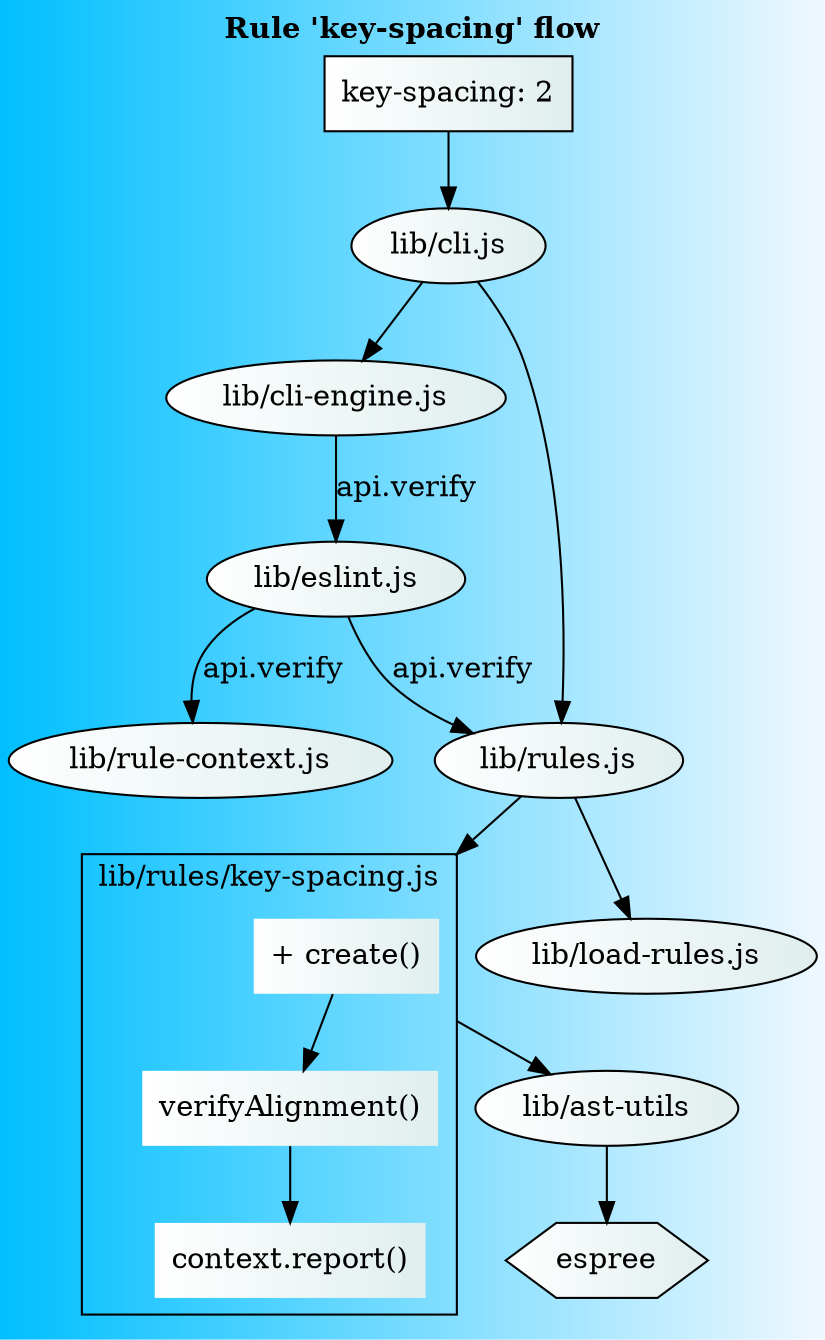 digraph {
  compound=true
  bgcolor="deepskyblue:aliceblue"
  label=<<B>Rule 'key-spacing' flow</B>>
  labelloc=t

  node[fillcolor="white:azure2",style=filled]

  subgraph cluster_1 {
    label="lib/rules/key-spacing.js";
    bgcolor="none"

    node[shape=plaintext]

    "lib/rules/key-spacing.js#create" -> "verifyAlignment()"
    "lib/rules/key-spacing.js#create" [label="+ create()"]
    "verifyAlignment()" -> "context.report()"
	}

  "espree" [shape="hexagon"]
  "key-spacing: 2" [shape="box"]

  "key-spacing: 2" -> "lib/cli.js"

  "lib/ast-utils" -> "espree"
  "lib/cli-engine.js" -> "lib/eslint.js" [label="api.verify"]
  "lib/cli.js" -> "lib/cli-engine.js"
  "lib/cli.js" -> "lib/rules.js"
  "lib/eslint.js" -> "lib/rule-context.js" [label="api.verify"]
  "lib/eslint.js" -> "lib/rules.js" [label="api.verify"]
  "lib/rules.js" -> "lib/load-rules.js"
  "lib/rules.js" -> "lib/rules/key-spacing.js#create"  [lhead=cluster_1]
  "lib/rules/key-spacing.js#create" -> "lib/ast-utils"  [ltail=cluster_1]
}
